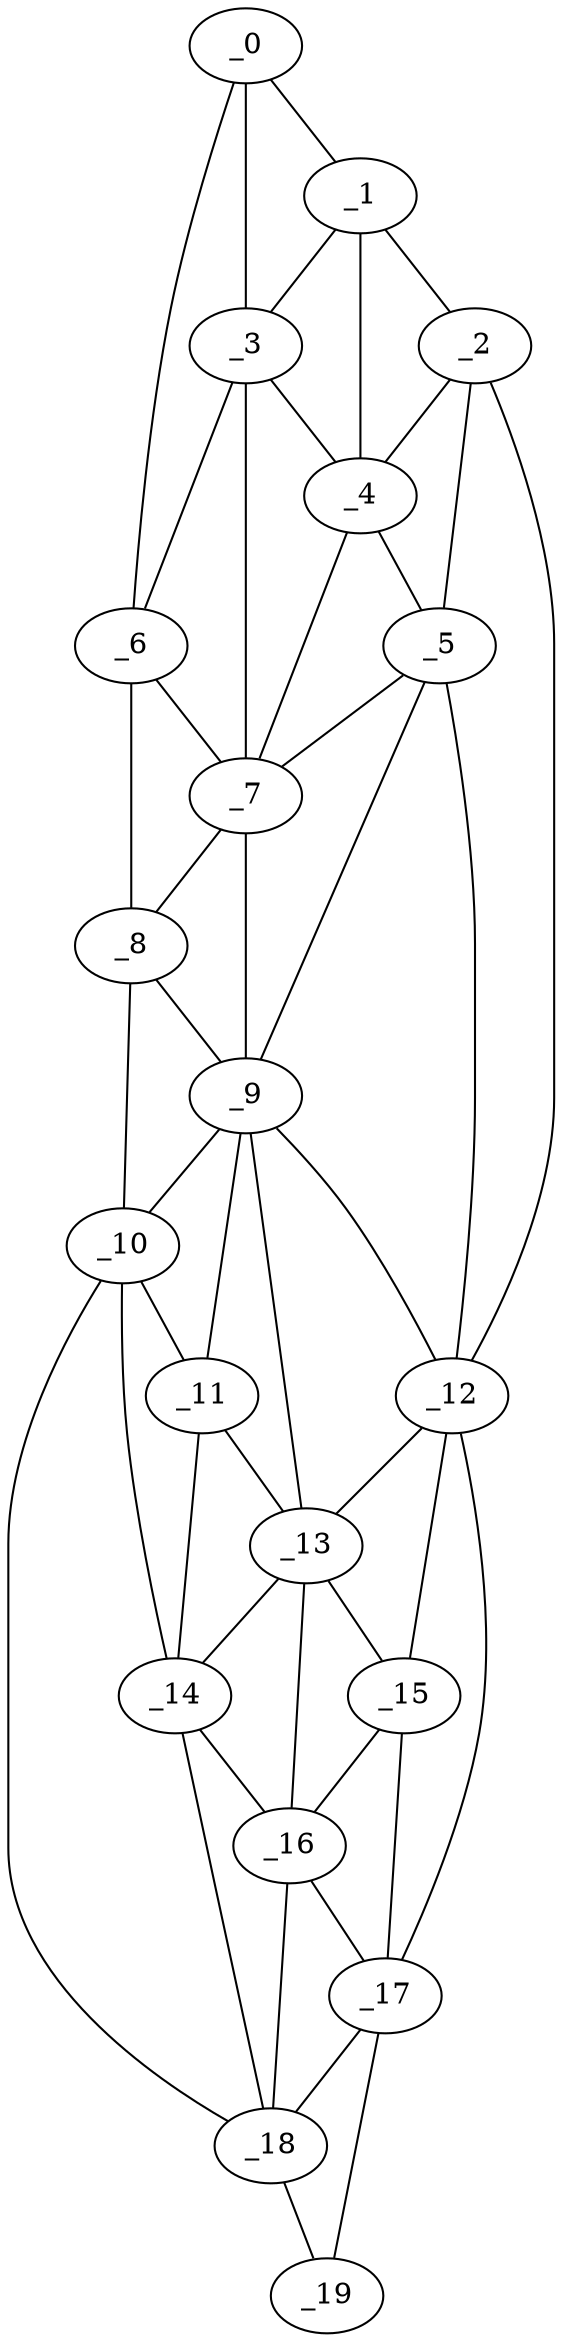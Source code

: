 graph "obj23__175.gxl" {
	_0	 [x=7,
		y=50];
	_1	 [x=11,
		y=72];
	_0 -- _1	 [valence=1];
	_3	 [x=35,
		y=50];
	_0 -- _3	 [valence=2];
	_6	 [x=44,
		y=49];
	_0 -- _6	 [valence=1];
	_2	 [x=25,
		y=86];
	_1 -- _2	 [valence=1];
	_1 -- _3	 [valence=1];
	_4	 [x=37,
		y=73];
	_1 -- _4	 [valence=2];
	_2 -- _4	 [valence=1];
	_5	 [x=41,
		y=81];
	_2 -- _5	 [valence=2];
	_12	 [x=87,
		y=80];
	_2 -- _12	 [valence=1];
	_3 -- _4	 [valence=1];
	_3 -- _6	 [valence=1];
	_7	 [x=44,
		y=63];
	_3 -- _7	 [valence=2];
	_4 -- _5	 [valence=1];
	_4 -- _7	 [valence=2];
	_5 -- _7	 [valence=2];
	_9	 [x=79,
		y=63];
	_5 -- _9	 [valence=1];
	_5 -- _12	 [valence=1];
	_6 -- _7	 [valence=2];
	_8	 [x=69,
		y=49];
	_6 -- _8	 [valence=1];
	_7 -- _8	 [valence=2];
	_7 -- _9	 [valence=2];
	_8 -- _9	 [valence=1];
	_10	 [x=84,
		y=49];
	_8 -- _10	 [valence=1];
	_9 -- _10	 [valence=2];
	_11	 [x=87,
		y=61];
	_9 -- _11	 [valence=2];
	_9 -- _12	 [valence=2];
	_13	 [x=92,
		y=69];
	_9 -- _13	 [valence=1];
	_10 -- _11	 [valence=2];
	_14	 [x=95,
		y=56];
	_10 -- _14	 [valence=2];
	_18	 [x=119,
		y=60];
	_10 -- _18	 [valence=1];
	_11 -- _13	 [valence=2];
	_11 -- _14	 [valence=2];
	_12 -- _13	 [valence=1];
	_15	 [x=100,
		y=73];
	_12 -- _15	 [valence=2];
	_17	 [x=112,
		y=76];
	_12 -- _17	 [valence=1];
	_13 -- _14	 [valence=1];
	_13 -- _15	 [valence=2];
	_16	 [x=106,
		y=69];
	_13 -- _16	 [valence=1];
	_14 -- _16	 [valence=1];
	_14 -- _18	 [valence=1];
	_15 -- _16	 [valence=2];
	_15 -- _17	 [valence=2];
	_16 -- _17	 [valence=1];
	_16 -- _18	 [valence=2];
	_17 -- _18	 [valence=2];
	_19	 [x=121,
		y=74];
	_17 -- _19	 [valence=1];
	_18 -- _19	 [valence=1];
}
